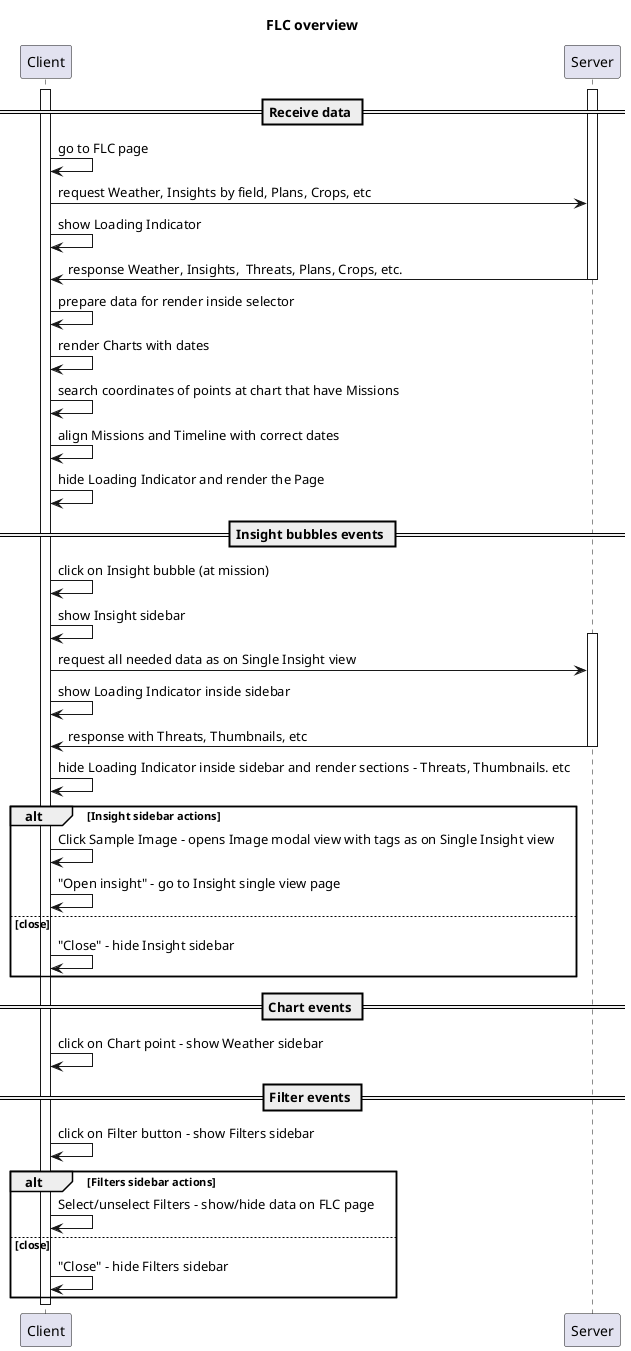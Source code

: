 @startuml
title FLC overview

== Receive data ==
activate Client
activate Server
Client -> Client: go to FLC page
Client -> Server: request Weather, Insights by field, Plans, Crops, etc
Client -> Client: show Loading Indicator
Server -> Client: response Weather, Insights,  Threats, Plans, Crops, etc.
deactivate Server
Client -> Client: prepare data for render inside selector
Client -> Client: render Charts with dates
Client -> Client: search coordinates of points at chart that have Missions
Client -> Client: align Missions and Timeline with correct dates
Client -> Client: hide Loading Indicator and render the Page


== Insight bubbles events ==
Client -> Client: click on Insight bubble (at mission)
Client -> Client: show Insight sidebar
activate Server
Client -> Server: request all needed data as on Single Insight view
Client -> Client: show Loading Indicator inside sidebar
Server -> Client: response with Threats, Thumbnails, etc
deactivate Server
Client -> Client: hide Loading Indicator inside sidebar and render sections - Threats, Thumbnails. etc
alt Insight sidebar actions
    Client -> Client: Click Sample Image - opens Image modal view with tags as on Single Insight view
    Client -> Client: "Open insight" - go to Insight single view page

else close
    Client -> Client: "Close" - hide Insight sidebar

end

== Chart events ==
Client -> Client: click on Chart point - show Weather sidebar

== Filter events ==
Client -> Client: click on Filter button - show Filters sidebar

alt Filters sidebar actions
    Client -> Client: Select/unselect Filters - show/hide data on FLC page

else close
    Client -> Client: "Close" - hide Filters sidebar

end


deactivate Client


@enduml
